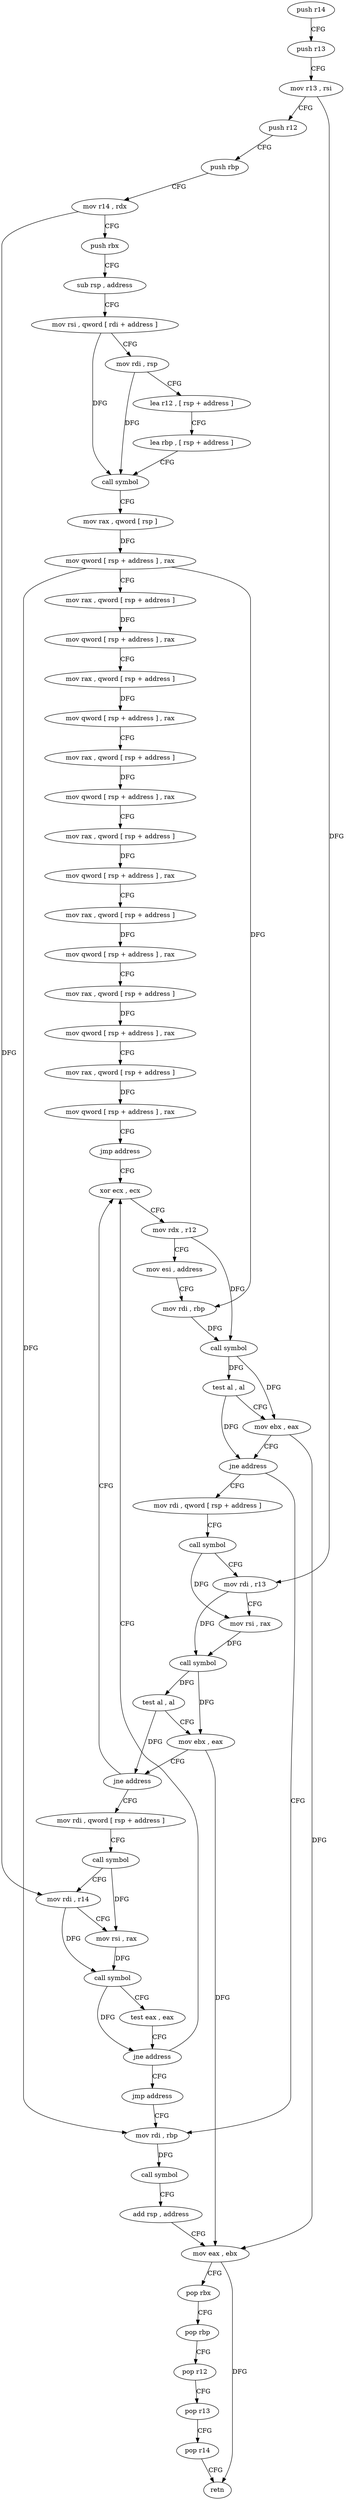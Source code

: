 digraph "func" {
"87312" [label = "push r14" ]
"87314" [label = "push r13" ]
"87316" [label = "mov r13 , rsi" ]
"87319" [label = "push r12" ]
"87321" [label = "push rbp" ]
"87322" [label = "mov r14 , rdx" ]
"87325" [label = "push rbx" ]
"87326" [label = "sub rsp , address" ]
"87333" [label = "mov rsi , qword [ rdi + address ]" ]
"87337" [label = "mov rdi , rsp" ]
"87340" [label = "lea r12 , [ rsp + address ]" ]
"87345" [label = "lea rbp , [ rsp + address ]" ]
"87350" [label = "call symbol" ]
"87355" [label = "mov rax , qword [ rsp ]" ]
"87359" [label = "mov qword [ rsp + address ] , rax" ]
"87364" [label = "mov rax , qword [ rsp + address ]" ]
"87369" [label = "mov qword [ rsp + address ] , rax" ]
"87374" [label = "mov rax , qword [ rsp + address ]" ]
"87379" [label = "mov qword [ rsp + address ] , rax" ]
"87384" [label = "mov rax , qword [ rsp + address ]" ]
"87389" [label = "mov qword [ rsp + address ] , rax" ]
"87394" [label = "mov rax , qword [ rsp + address ]" ]
"87399" [label = "mov qword [ rsp + address ] , rax" ]
"87404" [label = "mov rax , qword [ rsp + address ]" ]
"87409" [label = "mov qword [ rsp + address ] , rax" ]
"87414" [label = "mov rax , qword [ rsp + address ]" ]
"87419" [label = "mov qword [ rsp + address ] , rax" ]
"87427" [label = "mov rax , qword [ rsp + address ]" ]
"87432" [label = "mov qword [ rsp + address ] , rax" ]
"87440" [label = "jmp address" ]
"87475" [label = "xor ecx , ecx" ]
"87477" [label = "mov rdx , r12" ]
"87480" [label = "mov esi , address" ]
"87485" [label = "mov rdi , rbp" ]
"87488" [label = "call symbol" ]
"87493" [label = "test al , al" ]
"87495" [label = "mov ebx , eax" ]
"87497" [label = "jne address" ]
"87448" [label = "mov rdi , qword [ rsp + address ]" ]
"87499" [label = "mov rdi , rbp" ]
"87453" [label = "call symbol" ]
"87458" [label = "mov rdi , r13" ]
"87461" [label = "mov rsi , rax" ]
"87464" [label = "call symbol" ]
"87469" [label = "test al , al" ]
"87471" [label = "mov ebx , eax" ]
"87473" [label = "jne address" ]
"87528" [label = "mov rdi , qword [ rsp + address ]" ]
"87502" [label = "call symbol" ]
"87507" [label = "add rsp , address" ]
"87514" [label = "mov eax , ebx" ]
"87516" [label = "pop rbx" ]
"87517" [label = "pop rbp" ]
"87518" [label = "pop r12" ]
"87520" [label = "pop r13" ]
"87522" [label = "pop r14" ]
"87524" [label = "retn" ]
"87533" [label = "call symbol" ]
"87538" [label = "mov rdi , r14" ]
"87541" [label = "mov rsi , rax" ]
"87544" [label = "call symbol" ]
"87549" [label = "test eax , eax" ]
"87551" [label = "jne address" ]
"87553" [label = "jmp address" ]
"87312" -> "87314" [ label = "CFG" ]
"87314" -> "87316" [ label = "CFG" ]
"87316" -> "87319" [ label = "CFG" ]
"87316" -> "87458" [ label = "DFG" ]
"87319" -> "87321" [ label = "CFG" ]
"87321" -> "87322" [ label = "CFG" ]
"87322" -> "87325" [ label = "CFG" ]
"87322" -> "87538" [ label = "DFG" ]
"87325" -> "87326" [ label = "CFG" ]
"87326" -> "87333" [ label = "CFG" ]
"87333" -> "87337" [ label = "CFG" ]
"87333" -> "87350" [ label = "DFG" ]
"87337" -> "87340" [ label = "CFG" ]
"87337" -> "87350" [ label = "DFG" ]
"87340" -> "87345" [ label = "CFG" ]
"87345" -> "87350" [ label = "CFG" ]
"87350" -> "87355" [ label = "CFG" ]
"87355" -> "87359" [ label = "DFG" ]
"87359" -> "87364" [ label = "CFG" ]
"87359" -> "87485" [ label = "DFG" ]
"87359" -> "87499" [ label = "DFG" ]
"87364" -> "87369" [ label = "DFG" ]
"87369" -> "87374" [ label = "CFG" ]
"87374" -> "87379" [ label = "DFG" ]
"87379" -> "87384" [ label = "CFG" ]
"87384" -> "87389" [ label = "DFG" ]
"87389" -> "87394" [ label = "CFG" ]
"87394" -> "87399" [ label = "DFG" ]
"87399" -> "87404" [ label = "CFG" ]
"87404" -> "87409" [ label = "DFG" ]
"87409" -> "87414" [ label = "CFG" ]
"87414" -> "87419" [ label = "DFG" ]
"87419" -> "87427" [ label = "CFG" ]
"87427" -> "87432" [ label = "DFG" ]
"87432" -> "87440" [ label = "CFG" ]
"87440" -> "87475" [ label = "CFG" ]
"87475" -> "87477" [ label = "CFG" ]
"87477" -> "87480" [ label = "CFG" ]
"87477" -> "87488" [ label = "DFG" ]
"87480" -> "87485" [ label = "CFG" ]
"87485" -> "87488" [ label = "DFG" ]
"87488" -> "87493" [ label = "DFG" ]
"87488" -> "87495" [ label = "DFG" ]
"87493" -> "87495" [ label = "CFG" ]
"87493" -> "87497" [ label = "DFG" ]
"87495" -> "87497" [ label = "CFG" ]
"87495" -> "87514" [ label = "DFG" ]
"87497" -> "87448" [ label = "CFG" ]
"87497" -> "87499" [ label = "CFG" ]
"87448" -> "87453" [ label = "CFG" ]
"87499" -> "87502" [ label = "DFG" ]
"87453" -> "87458" [ label = "CFG" ]
"87453" -> "87461" [ label = "DFG" ]
"87458" -> "87461" [ label = "CFG" ]
"87458" -> "87464" [ label = "DFG" ]
"87461" -> "87464" [ label = "DFG" ]
"87464" -> "87469" [ label = "DFG" ]
"87464" -> "87471" [ label = "DFG" ]
"87469" -> "87471" [ label = "CFG" ]
"87469" -> "87473" [ label = "DFG" ]
"87471" -> "87473" [ label = "CFG" ]
"87471" -> "87514" [ label = "DFG" ]
"87473" -> "87528" [ label = "CFG" ]
"87473" -> "87475" [ label = "CFG" ]
"87528" -> "87533" [ label = "CFG" ]
"87502" -> "87507" [ label = "CFG" ]
"87507" -> "87514" [ label = "CFG" ]
"87514" -> "87516" [ label = "CFG" ]
"87514" -> "87524" [ label = "DFG" ]
"87516" -> "87517" [ label = "CFG" ]
"87517" -> "87518" [ label = "CFG" ]
"87518" -> "87520" [ label = "CFG" ]
"87520" -> "87522" [ label = "CFG" ]
"87522" -> "87524" [ label = "CFG" ]
"87533" -> "87538" [ label = "CFG" ]
"87533" -> "87541" [ label = "DFG" ]
"87538" -> "87541" [ label = "CFG" ]
"87538" -> "87544" [ label = "DFG" ]
"87541" -> "87544" [ label = "DFG" ]
"87544" -> "87549" [ label = "CFG" ]
"87544" -> "87551" [ label = "DFG" ]
"87549" -> "87551" [ label = "CFG" ]
"87551" -> "87475" [ label = "CFG" ]
"87551" -> "87553" [ label = "CFG" ]
"87553" -> "87499" [ label = "CFG" ]
}
